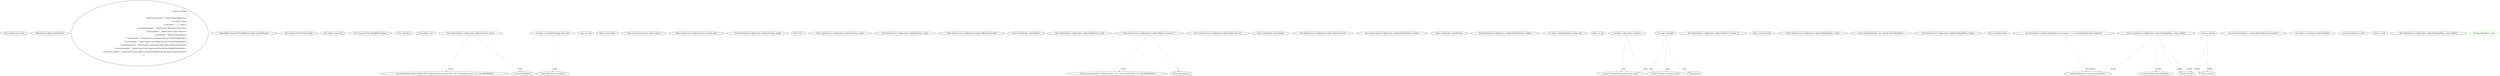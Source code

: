 digraph  {
n0 [cluster="lambda expression", label="Entry lambda expression", span="30-52"];
n1 [cluster="lambda expression", label="!File.Exists(ConfigurationFileName)", span="33-33"];
n2 [cluster="lambda expression", label="return new JObject\r\n                {\r\n                    {''algorithm-type-name'', ''BasicTemplateAlgorithm''},\r\n                    {''live-mode'', false},\r\n                    {''data-folder'', ''../../../Data/''},\r\n                    {''messaging-handler'', ''QuantConnect.Messaging.Messaging''},\r\n                    {''queue-handler'', ''QuantConnect.Queues.Queues''},\r\n                    {''api-handler'', ''QuantConnect.Api.Api''},\r\n                    {''setup-handler'', ''QuantConnect.Lean.Engine.Setup.ConsoleSetupHandler''},\r\n                    {''result-handler'', ''QuantConnect.Lean.Engine.Results.ConsoleResultHandler''},\r\n                    {''data-feed-handler'', ''QuantConnect.Lean.Engine.DataFeeds.FileSystemDataFeed''},\r\n                    {''real-time-handler'', ''QuantConnect.Lean.Engine.RealTime.BacktestingRealTimeHandler''},\r\n                    {''transaction-handler'', ''QuantConnect.Lean.Engine.TransactionHandlers.BacktestingTransactionHandler''}\r\n                };", span="35-48"];
n3 [cluster="lambda expression", label="return JObject.Parse(File.ReadAllText(ConfigurationFileName));", span="51-51"];
n5 [cluster="System.IO.File.Exists(string)", label="Entry System.IO.File.Exists(string)", span="0-0"];
n4 [cluster="lambda expression", label="Exit lambda expression", span="30-52"];
n7 [cluster="System.IO.File.ReadAllText(string)", label="Entry System.IO.File.ReadAllText(string)", span="0-0"];
n8 [cluster="Unk.Parse", label="Entry Unk.Parse", span=""];
n6 [cluster="JObject.cstr", label="Entry JObject.cstr", span=""];
n9 [cluster="QuantConnect.Configuration.Config.Get(string, string)", label="Entry QuantConnect.Configuration.Config.Get(string, string)", span="60-60"];
n10 [cluster="QuantConnect.Configuration.Config.Get(string, string)", label="var token = GetToken(Settings.Value, key)", span="62-62"];
n12 [cluster="QuantConnect.Configuration.Config.Get(string, string)", label="Log.Trace(string.Format(''Config.Get(): Configuration key not found. Key: {0} - Using default value: {1}'', key, defaultValue))", span="65-65"];
n13 [cluster="QuantConnect.Configuration.Config.Get(string, string)", label="return defaultValue;", span="66-66"];
n11 [cluster="QuantConnect.Configuration.Config.Get(string, string)", label="token == null", span="63-63"];
n16 [cluster="Unk.GetToken", label="Entry Unk.GetToken", span=""];
n14 [cluster="QuantConnect.Configuration.Config.Get(string, string)", label="return token.Value<string>();", span="68-68"];
n17 [cluster="string.Format(string, object, object)", label="Entry string.Format(string, object, object)", span="0-0"];
n18 [cluster="QuantConnect.Logging.Log.Trace(string, bool)", label="Entry QuantConnect.Logging.Log.Trace(string, bool)", span="112-112"];
n15 [cluster="QuantConnect.Configuration.Config.Get(string, string)", label="Exit QuantConnect.Configuration.Config.Get(string, string)", span="60-60"];
n19 [cluster="Unk.>", label="Entry Unk.>", span=""];
n20 [cluster="QuantConnect.Configuration.Config.Set(string, string)", label="Entry QuantConnect.Configuration.Config.Set(string, string)", span="76-76"];
n22 [cluster="QuantConnect.Configuration.Config.Set(string, string)", label="Exit QuantConnect.Configuration.Config.Set(string, string)", span="76-76"];
n23 [cluster="QuantConnect.Configuration.Config.GetBool(string, bool)", label="Entry QuantConnect.Configuration.Config.GetBool(string, bool)", span="87-87"];
n24 [cluster="QuantConnect.Configuration.Config.GetBool(string, bool)", label="return GetValue(key, defaultValue);", span="89-89"];
n25 [cluster="QuantConnect.Configuration.Config.GetBool(string, bool)", label="Exit QuantConnect.Configuration.Config.GetBool(string, bool)", span="87-87"];
n26 [cluster="QuantConnect.Configuration.Config.GetValue<T>(string, T)", label="Entry QuantConnect.Configuration.Config.GetValue<T>(string, T)", span="122-122"];
n27 [cluster="QuantConnect.Configuration.Config.GetInt(string, int)", label="Entry QuantConnect.Configuration.Config.GetInt(string, int)", span="98-98"];
n28 [cluster="QuantConnect.Configuration.Config.GetInt(string, int)", label="return GetValue(key, defaultValue);", span="100-100"];
n29 [cluster="QuantConnect.Configuration.Config.GetInt(string, int)", label="Exit QuantConnect.Configuration.Config.GetInt(string, int)", span="98-98"];
n30 [cluster="QuantConnect.Configuration.Config.GetDouble(string, double)", label="Entry QuantConnect.Configuration.Config.GetDouble(string, double)", span="109-109"];
n31 [cluster="QuantConnect.Configuration.Config.GetDouble(string, double)", label="return GetValue(key, defaultValue);", span="111-111"];
n32 [cluster="QuantConnect.Configuration.Config.GetDouble(string, double)", label="Exit QuantConnect.Configuration.Config.GetDouble(string, double)", span="109-109"];
n33 [cluster="QuantConnect.Configuration.Config.GetValue<T>(string, T)", label="var token = GetToken(Settings.Value, key)", span="125-125"];
n35 [cluster="QuantConnect.Configuration.Config.GetValue<T>(string, T)", label="Log.Trace(string.Format(''Config.GetValue(): {0} - Using default value: {1}'', key, defaultValue))", span="128-128"];
n36 [cluster="QuantConnect.Configuration.Config.GetValue<T>(string, T)", label="return defaultValue;", span="129-129"];
n34 [cluster="QuantConnect.Configuration.Config.GetValue<T>(string, T)", label="token == null", span="126-126"];
n38 [cluster="QuantConnect.Configuration.Config.GetValue<T>(string, T)", label="var value = token.Value<string>()", span="133-133"];
n37 [cluster="QuantConnect.Configuration.Config.GetValue<T>(string, T)", label="var type = typeof(T)", span="132-132"];
n39 [cluster="QuantConnect.Configuration.Config.GetValue<T>(string, T)", label="type.IsEnum", span="134-134"];
n40 [cluster="QuantConnect.Configuration.Config.GetValue<T>(string, T)", label="return (T) Enum.Parse(type, value);", span="136-136"];
n41 [cluster="QuantConnect.Configuration.Config.GetValue<T>(string, T)", label="return (T) Convert.ChangeType(value, type);", span="138-138"];
n42 [cluster="QuantConnect.Configuration.Config.GetValue<T>(string, T)", label="Exit QuantConnect.Configuration.Config.GetValue<T>(string, T)", span="122-122"];
n43 [cluster="Unk.ChangeType", label="Entry Unk.ChangeType", span=""];
n44 [cluster="QuantConnect.Configuration.Config.GetToken(JToken, string)", label="Entry QuantConnect.Configuration.Config.GetToken(JToken, string)", span="141-141"];
n45 [cluster="QuantConnect.Configuration.Config.GetToken(JToken, string)", label="return GetToken(settings, key, settings.SelectToken(key));", span="143-143"];
n46 [cluster="QuantConnect.Configuration.Config.GetToken(JToken, string)", label="Exit QuantConnect.Configuration.Config.GetToken(JToken, string)", span="141-141"];
n47 [cluster="Unk.SelectToken", label="Entry Unk.SelectToken", span=""];
n48 [cluster="QuantConnect.Configuration.Config.GetToken(JToken, string, JToken)", label="Entry QuantConnect.Configuration.Config.GetToken(JToken, string, JToken)", span="146-146"];
n49 [cluster="QuantConnect.Configuration.Config.GetToken(JToken, string, JToken)", label="var environmentSetting = settings.SelectToken(''environment'')", span="148-148"];
n51 [cluster="QuantConnect.Configuration.Config.GetToken(JToken, string, JToken)", label="var environment = settings.SelectToken(''environments.'' + environmentSetting.Value<string>())", span="151-151"];
n52 [cluster="QuantConnect.Configuration.Config.GetToken(JToken, string, JToken)", label="var setting = environment.SelectToken(key)", span="152-152"];
n55 [cluster="QuantConnect.Configuration.Config.GetToken(JToken, string, JToken)", label="return GetToken(environment, key, current);", span="158-158"];
n56 [cluster="QuantConnect.Configuration.Config.GetToken(JToken, string, JToken)", label="current == null", span="160-160"];
n57 [cluster="QuantConnect.Configuration.Config.GetToken(JToken, string, JToken)", label="return settings.SelectToken(key);", span="162-162"];
n58 [cluster="QuantConnect.Configuration.Config.GetToken(JToken, string, JToken)", label="return current;", span="164-164"];
n50 [cluster="QuantConnect.Configuration.Config.GetToken(JToken, string, JToken)", label="environmentSetting != null", span="149-149"];
n53 [cluster="QuantConnect.Configuration.Config.GetToken(JToken, string, JToken)", label="setting != null", span="153-153"];
n54 [cluster="QuantConnect.Configuration.Config.GetToken(JToken, string, JToken)", label="current = setting", span="155-155"];
n59 [cluster="QuantConnect.Configuration.Config.GetToken(JToken, string, JToken)", label="Exit QuantConnect.Configuration.Config.GetToken(JToken, string, JToken)", span="146-146"];
d21 [cluster="QuantConnect.Configuration.Config.Set(string, string)", color=green, community=0, label="Settings.Value[key] = value", prediction=0, span="78-78"];
n9 -> n12  [color=darkseagreen4, key=1, label=string, style=dashed];
n9 -> n13  [color=darkseagreen4, key=1, label=string, style=dashed];
n10 -> n14  [color=darkseagreen4, key=1, label=token, style=dashed];
n26 -> n35  [color=darkseagreen4, key=1, label=string, style=dashed];
n26 -> n36  [color=darkseagreen4, key=1, label=T, style=dashed];
n38 -> n40  [color=darkseagreen4, key=1, label=value, style=dashed];
n38 -> n41  [color=darkseagreen4, key=1, label=value, style=dashed];
n37 -> n39  [color=darkseagreen4, key=1, label=type, style=dashed];
n37 -> n40  [color=darkseagreen4, key=1, label=type, style=dashed];
n37 -> n41  [color=darkseagreen4, key=1, label=type, style=dashed];
n48 -> n55  [color=darkseagreen4, key=1, label=string, style=dashed];
n48 -> n56  [color=darkseagreen4, key=1, label=JToken, style=dashed];
n48 -> n57  [color=darkseagreen4, key=1, label=JToken, style=dashed];
n48 -> n58  [color=darkseagreen4, key=1, label=JToken, style=dashed];
n51 -> n55  [color=darkseagreen4, key=1, label=environment, style=dashed];
n54 -> n56  [color=darkseagreen4, key=1, label=JToken, style=dashed];
n54 -> n58  [color=darkseagreen4, key=1, label=JToken, style=dashed];
}
